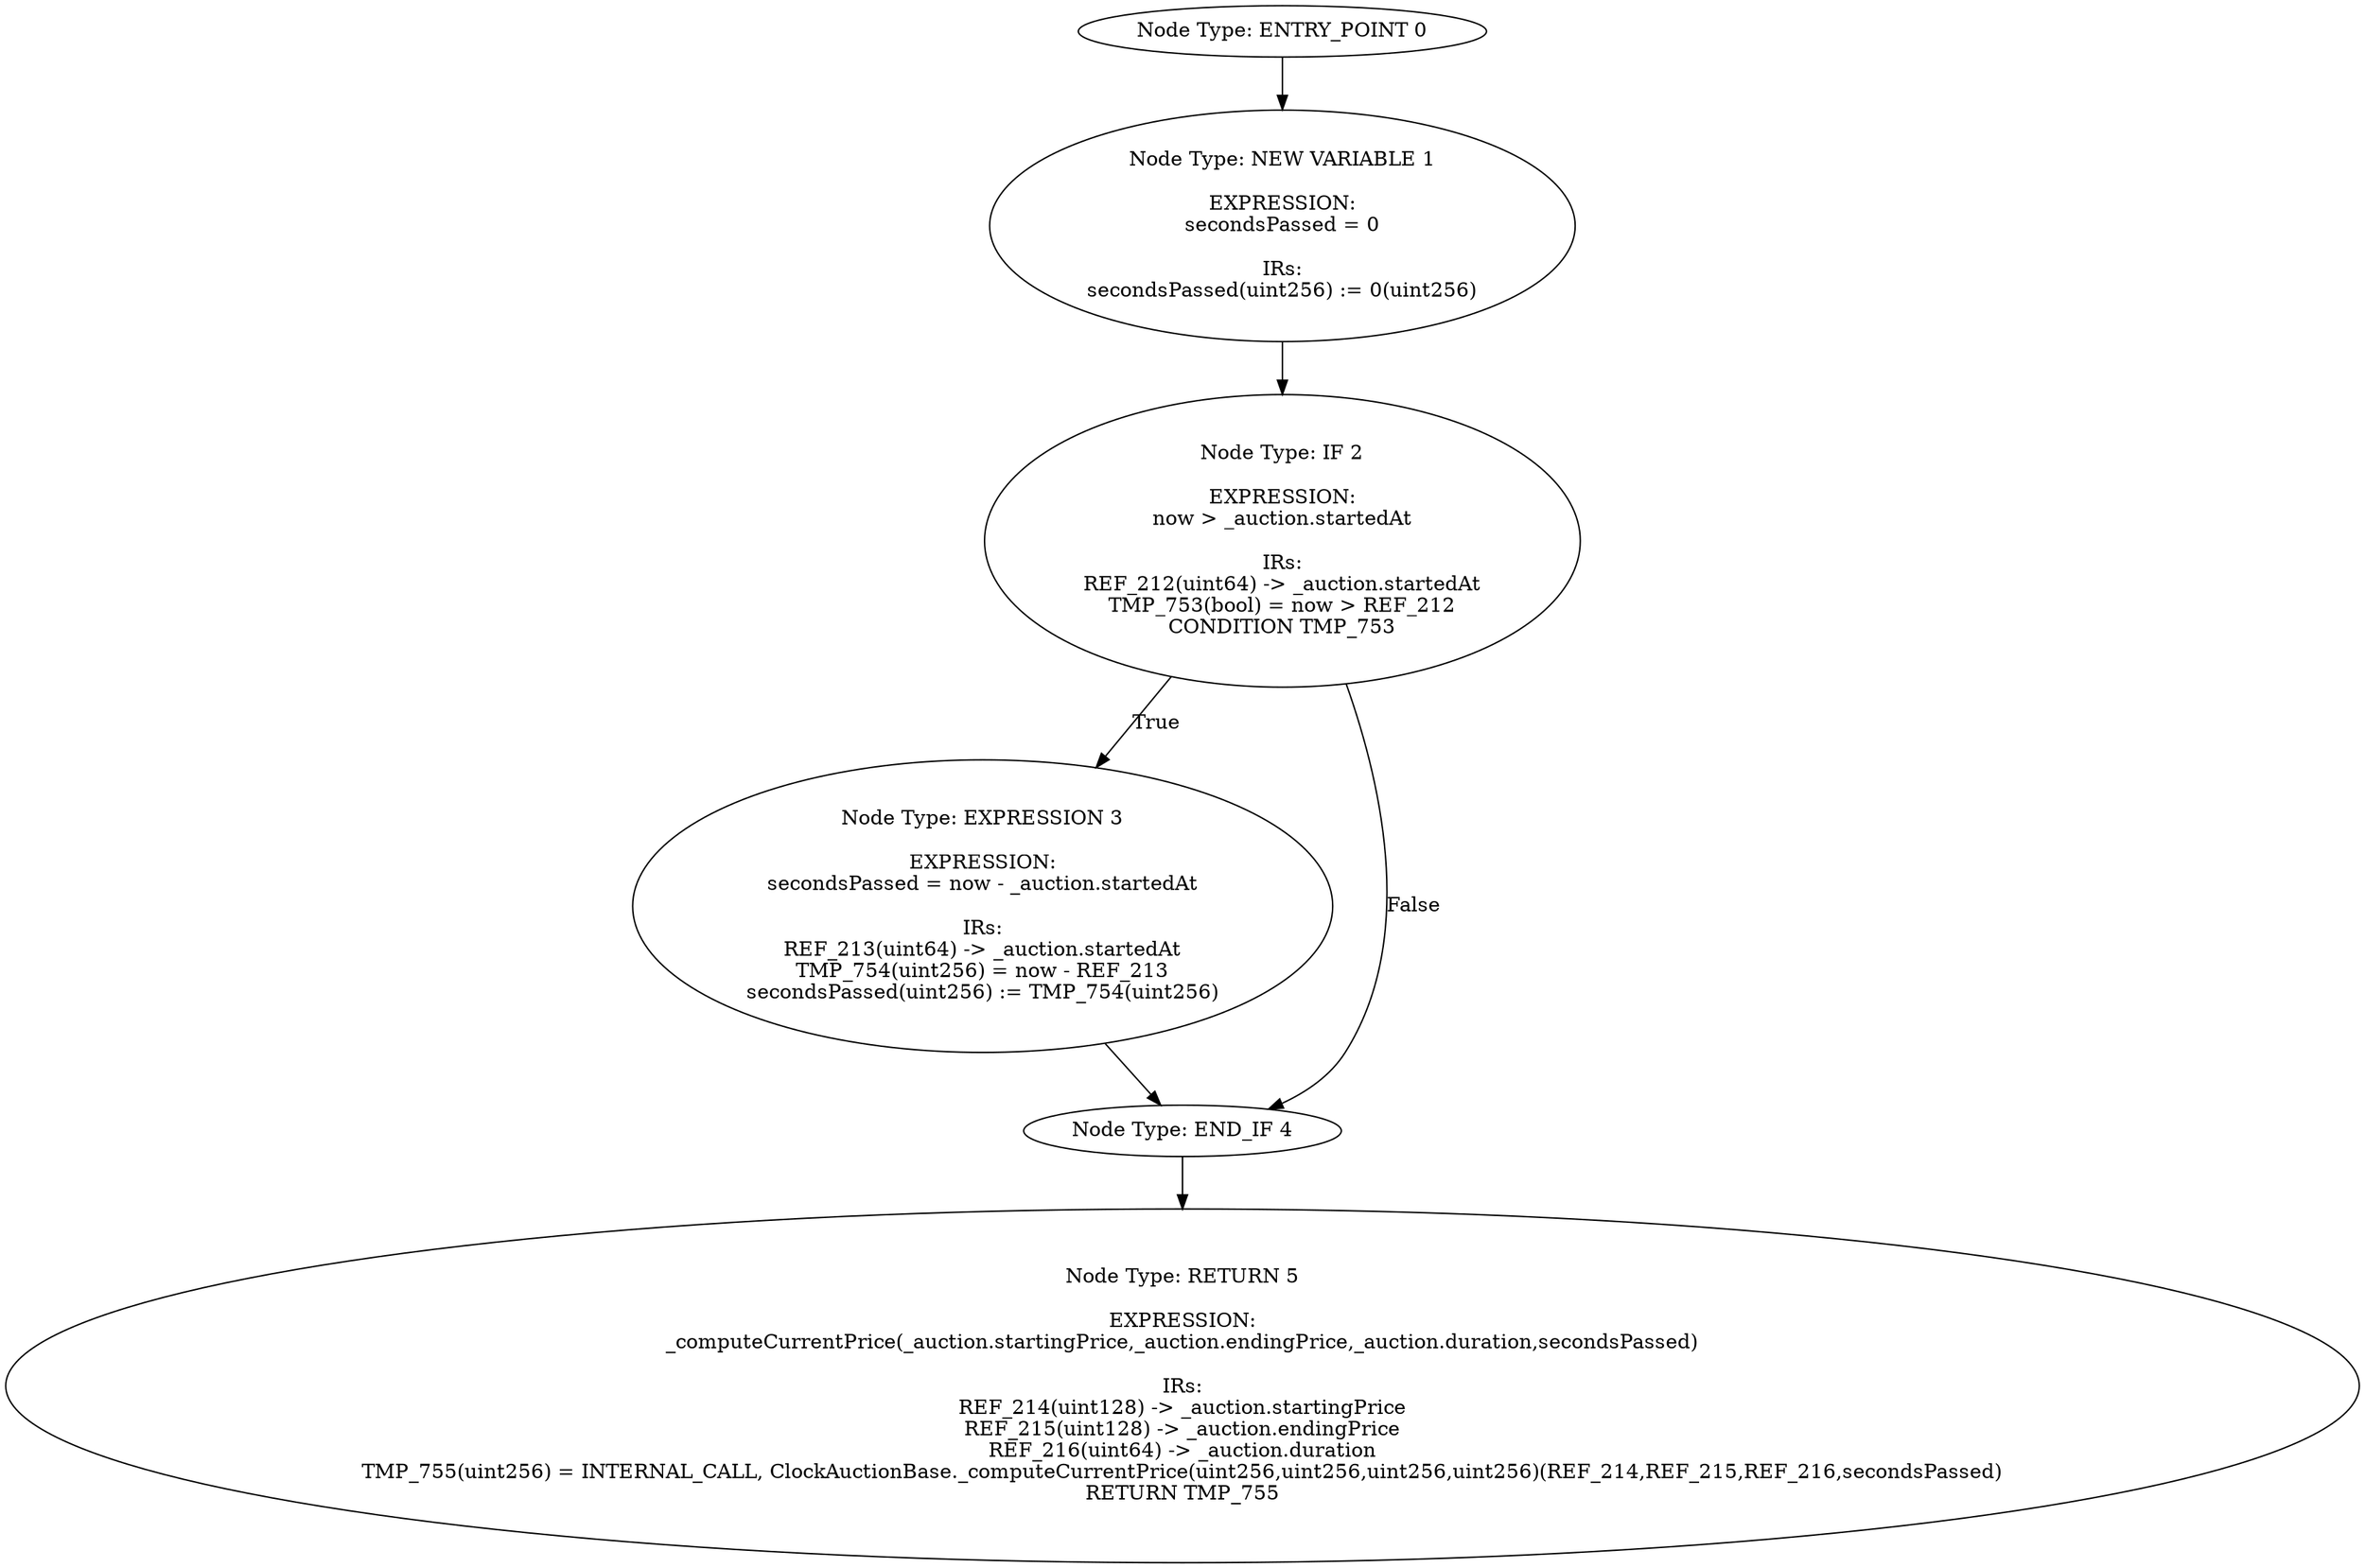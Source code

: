 digraph{
0[label="Node Type: ENTRY_POINT 0
"];
0->1;
1[label="Node Type: NEW VARIABLE 1

EXPRESSION:
secondsPassed = 0

IRs:
secondsPassed(uint256) := 0(uint256)"];
1->2;
2[label="Node Type: IF 2

EXPRESSION:
now > _auction.startedAt

IRs:
REF_212(uint64) -> _auction.startedAt
TMP_753(bool) = now > REF_212
CONDITION TMP_753"];
2->3[label="True"];
2->4[label="False"];
3[label="Node Type: EXPRESSION 3

EXPRESSION:
secondsPassed = now - _auction.startedAt

IRs:
REF_213(uint64) -> _auction.startedAt
TMP_754(uint256) = now - REF_213
secondsPassed(uint256) := TMP_754(uint256)"];
3->4;
4[label="Node Type: END_IF 4
"];
4->5;
5[label="Node Type: RETURN 5

EXPRESSION:
_computeCurrentPrice(_auction.startingPrice,_auction.endingPrice,_auction.duration,secondsPassed)

IRs:
REF_214(uint128) -> _auction.startingPrice
REF_215(uint128) -> _auction.endingPrice
REF_216(uint64) -> _auction.duration
TMP_755(uint256) = INTERNAL_CALL, ClockAuctionBase._computeCurrentPrice(uint256,uint256,uint256,uint256)(REF_214,REF_215,REF_216,secondsPassed)
RETURN TMP_755"];
}
